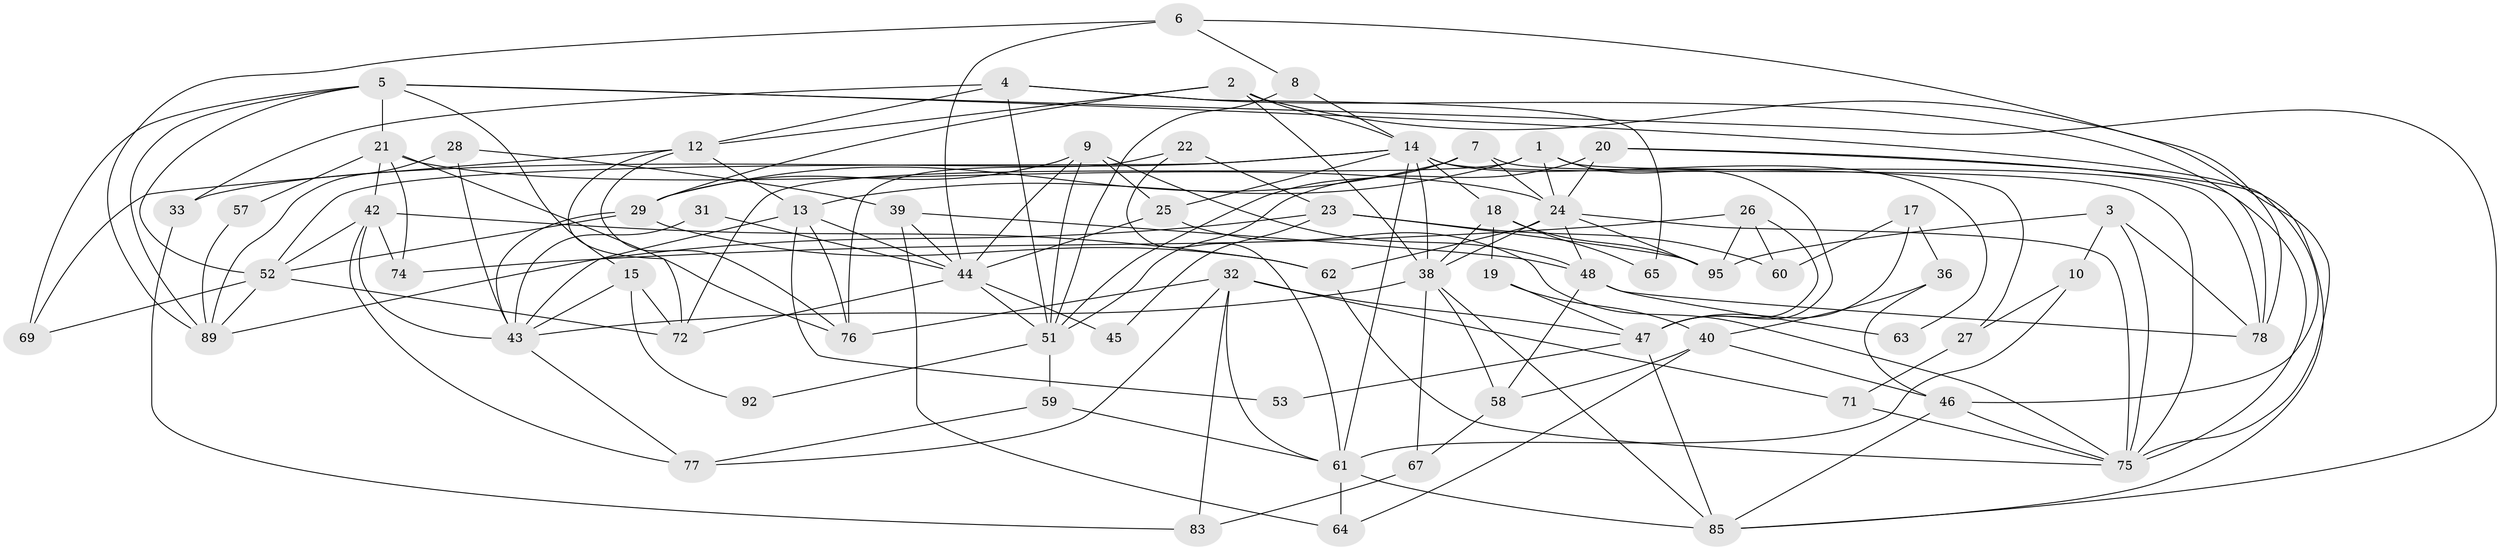 // original degree distribution, {4: 0.24742268041237114, 2: 0.10309278350515463, 5: 0.20618556701030927, 6: 0.09278350515463918, 3: 0.30927835051546393, 7: 0.041237113402061855}
// Generated by graph-tools (version 1.1) at 2025/11/02/27/25 16:11:24]
// undirected, 67 vertices, 156 edges
graph export_dot {
graph [start="1"]
  node [color=gray90,style=filled];
  1 [super="+80"];
  2 [super="+16"];
  3 [super="+30"];
  4;
  5 [super="+68"];
  6 [super="+11"];
  7;
  8 [super="+37"];
  9 [super="+87"];
  10;
  12;
  13 [super="+41"];
  14 [super="+94"];
  15;
  17 [super="+49"];
  18 [super="+34"];
  19;
  20 [super="+90"];
  21 [super="+56"];
  22;
  23;
  24 [super="+82"];
  25 [super="+96"];
  26;
  27;
  28;
  29 [super="+35"];
  31;
  32 [super="+55"];
  33;
  36;
  38 [super="+73"];
  39;
  40;
  42 [super="+91"];
  43 [super="+66"];
  44 [super="+54"];
  45;
  46;
  47 [super="+50"];
  48 [super="+88"];
  51 [super="+70"];
  52 [super="+97"];
  53;
  57;
  58;
  59;
  60;
  61 [super="+79"];
  62;
  63;
  64;
  65;
  67;
  69;
  71;
  72 [super="+93"];
  74;
  75 [super="+81"];
  76 [super="+84"];
  77;
  78;
  83;
  85 [super="+86"];
  89;
  92;
  95;
  1 -- 27;
  1 -- 72;
  1 -- 13 [weight=2];
  1 -- 47;
  1 -- 24;
  2 -- 38;
  2 -- 75;
  2 -- 12;
  2 -- 29;
  2 -- 14;
  3 -- 78;
  3 -- 10;
  3 -- 75;
  3 -- 95;
  4 -- 78;
  4 -- 12;
  4 -- 33;
  4 -- 65;
  4 -- 51;
  5 -- 21;
  5 -- 69;
  5 -- 46;
  5 -- 52;
  5 -- 89;
  5 -- 15;
  5 -- 85;
  6 -- 89;
  6 -- 8;
  6 -- 78;
  6 -- 44;
  7 -- 78;
  7 -- 51;
  7 -- 24;
  7 -- 29;
  8 -- 14;
  8 -- 51;
  9 -- 25 [weight=2];
  9 -- 44;
  9 -- 48;
  9 -- 51;
  9 -- 29;
  10 -- 61;
  10 -- 27;
  12 -- 13;
  12 -- 69;
  12 -- 76;
  12 -- 72;
  13 -- 43;
  13 -- 53;
  13 -- 44;
  13 -- 76;
  14 -- 33;
  14 -- 63;
  14 -- 38;
  14 -- 75;
  14 -- 61;
  14 -- 52;
  14 -- 25;
  14 -- 18;
  15 -- 72;
  15 -- 43;
  15 -- 92;
  17 -- 60;
  17 -- 47 [weight=2];
  17 -- 36;
  18 -- 19;
  18 -- 65;
  18 -- 38;
  18 -- 95;
  19 -- 40;
  19 -- 47;
  20 -- 75;
  20 -- 51 [weight=2];
  20 -- 24;
  20 -- 85;
  21 -- 74;
  21 -- 76;
  21 -- 57;
  21 -- 42 [weight=2];
  21 -- 24;
  22 -- 23;
  22 -- 61;
  22 -- 76;
  23 -- 89;
  23 -- 95;
  23 -- 45;
  23 -- 60;
  24 -- 62;
  24 -- 38;
  24 -- 48;
  24 -- 75;
  24 -- 95;
  25 -- 44;
  25 -- 75;
  26 -- 95;
  26 -- 60;
  26 -- 74;
  26 -- 47;
  27 -- 71;
  28 -- 89;
  28 -- 39;
  28 -- 43;
  29 -- 62;
  29 -- 43;
  29 -- 52;
  31 -- 43 [weight=2];
  31 -- 44;
  32 -- 61;
  32 -- 77;
  32 -- 47;
  32 -- 83;
  32 -- 76;
  32 -- 71;
  33 -- 83;
  36 -- 46;
  36 -- 40;
  38 -- 67;
  38 -- 85;
  38 -- 58;
  38 -- 43;
  39 -- 64;
  39 -- 48;
  39 -- 44;
  40 -- 46;
  40 -- 58;
  40 -- 64;
  42 -- 74;
  42 -- 62;
  42 -- 77;
  42 -- 43;
  42 -- 52;
  43 -- 77;
  44 -- 51;
  44 -- 45;
  44 -- 72;
  46 -- 75;
  46 -- 85;
  47 -- 53;
  47 -- 85;
  48 -- 78;
  48 -- 58;
  48 -- 63;
  51 -- 92;
  51 -- 59;
  52 -- 72;
  52 -- 69;
  52 -- 89;
  57 -- 89;
  58 -- 67;
  59 -- 77;
  59 -- 61;
  61 -- 64;
  61 -- 85;
  62 -- 75;
  67 -- 83;
  71 -- 75;
}

